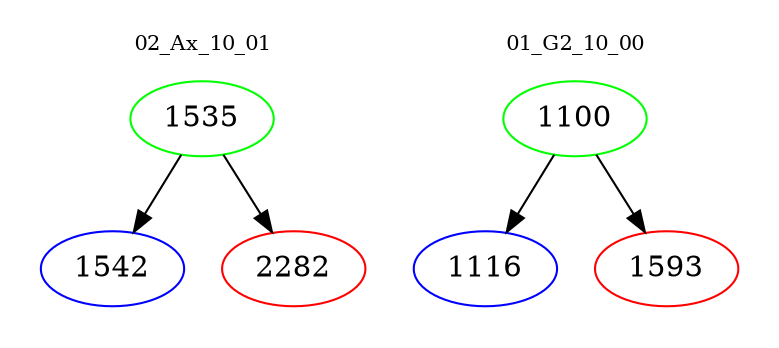 digraph{
subgraph cluster_0 {
color = white
label = "02_Ax_10_01";
fontsize=10;
T0_1535 [label="1535", color="green"]
T0_1535 -> T0_1542 [color="black"]
T0_1542 [label="1542", color="blue"]
T0_1535 -> T0_2282 [color="black"]
T0_2282 [label="2282", color="red"]
}
subgraph cluster_1 {
color = white
label = "01_G2_10_00";
fontsize=10;
T1_1100 [label="1100", color="green"]
T1_1100 -> T1_1116 [color="black"]
T1_1116 [label="1116", color="blue"]
T1_1100 -> T1_1593 [color="black"]
T1_1593 [label="1593", color="red"]
}
}
